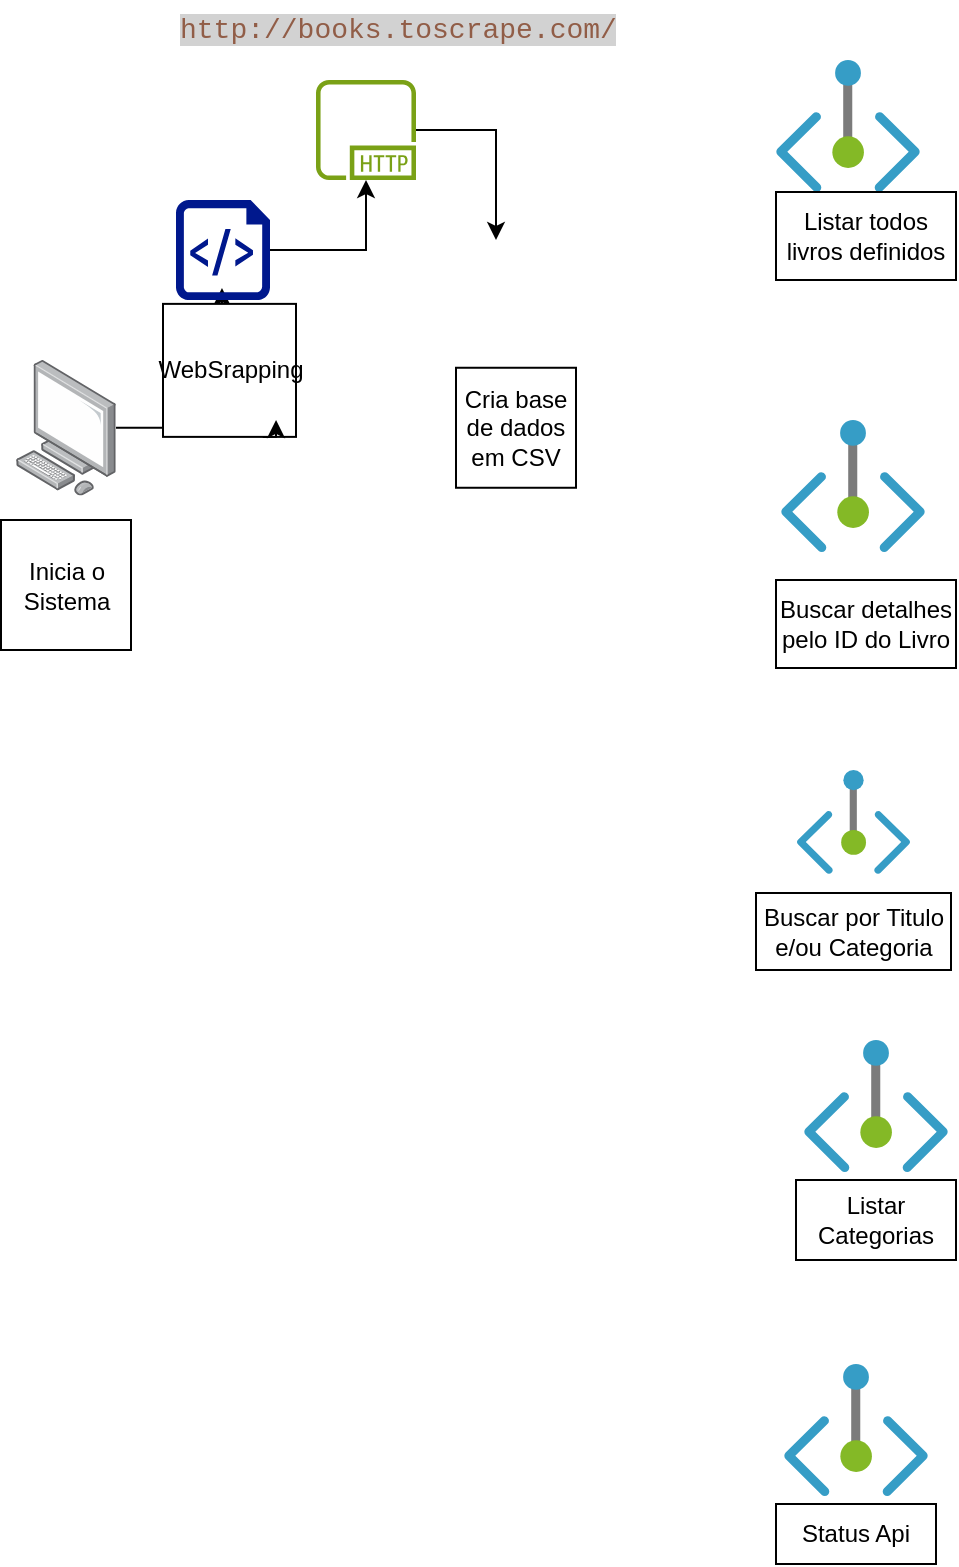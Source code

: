 <mxfile version="28.0.7">
  <diagram name="Página-1" id="dUXgnm7yONLz69N2s4dn">
    <mxGraphModel dx="1797" dy="959" grid="1" gridSize="10" guides="1" tooltips="1" connect="1" arrows="1" fold="1" page="1" pageScale="1" pageWidth="1169" pageHeight="1654" math="0" shadow="0">
      <root>
        <mxCell id="0" />
        <mxCell id="1" parent="0" />
        <mxCell id="Ir2DKbdVODXzLXh9O0Dr-15" style="edgeStyle=orthogonalEdgeStyle;rounded=0;orthogonalLoop=1;jettySize=auto;html=1;entryX=0.489;entryY=0.88;entryDx=0;entryDy=0;entryPerimeter=0;" edge="1" parent="1" source="Ir2DKbdVODXzLXh9O0Dr-10" target="Ir2DKbdVODXzLXh9O0Dr-13">
          <mxGeometry relative="1" as="geometry" />
        </mxCell>
        <mxCell id="Ir2DKbdVODXzLXh9O0Dr-10" value="" style="image;points=[];aspect=fixed;html=1;align=center;shadow=0;dashed=0;image=img/lib/allied_telesis/computer_and_terminals/Personal_Computer.svg;" vertex="1" parent="1">
          <mxGeometry x="60" y="280" width="50" height="67.76" as="geometry" />
        </mxCell>
        <mxCell id="Ir2DKbdVODXzLXh9O0Dr-16" style="edgeStyle=orthogonalEdgeStyle;rounded=0;orthogonalLoop=1;jettySize=auto;html=1;" edge="1" parent="1" source="Ir2DKbdVODXzLXh9O0Dr-11" target="Ir2DKbdVODXzLXh9O0Dr-14">
          <mxGeometry relative="1" as="geometry">
            <mxPoint x="360" y="200" as="targetPoint" />
          </mxGeometry>
        </mxCell>
        <mxCell id="Ir2DKbdVODXzLXh9O0Dr-11" value="" style="sketch=0;outlineConnect=0;fontColor=#232F3E;gradientColor=none;fillColor=#7AA116;strokeColor=none;dashed=0;verticalLabelPosition=bottom;verticalAlign=top;align=center;html=1;fontSize=12;fontStyle=0;aspect=fixed;pointerEvents=1;shape=mxgraph.aws4.http_protocol;" vertex="1" parent="1">
          <mxGeometry x="210" y="140" width="50" height="50" as="geometry" />
        </mxCell>
        <mxCell id="Ir2DKbdVODXzLXh9O0Dr-17" style="edgeStyle=orthogonalEdgeStyle;rounded=0;orthogonalLoop=1;jettySize=auto;html=1;" edge="1" parent="1" source="Ir2DKbdVODXzLXh9O0Dr-13" target="Ir2DKbdVODXzLXh9O0Dr-11">
          <mxGeometry relative="1" as="geometry" />
        </mxCell>
        <mxCell id="Ir2DKbdVODXzLXh9O0Dr-13" value="" style="sketch=0;aspect=fixed;pointerEvents=1;shadow=0;dashed=0;html=1;strokeColor=none;labelPosition=center;verticalLabelPosition=bottom;verticalAlign=top;align=center;fillColor=#00188D;shape=mxgraph.azure.script_file" vertex="1" parent="1">
          <mxGeometry x="140" y="200" width="47" height="50" as="geometry" />
        </mxCell>
        <mxCell id="Ir2DKbdVODXzLXh9O0Dr-30" value="" style="group" vertex="1" connectable="0" parent="1">
          <mxGeometry x="430" y="475" width="97.5" height="110" as="geometry" />
        </mxCell>
        <mxCell id="Ir2DKbdVODXzLXh9O0Dr-22" value="" style="image;aspect=fixed;html=1;points=[];align=center;fontSize=12;image=img/lib/azure2/networking/Private_Endpoint.svg;" vertex="1" parent="Ir2DKbdVODXzLXh9O0Dr-30">
          <mxGeometry x="20.461" y="10" width="56.571" height="51.857" as="geometry" />
        </mxCell>
        <mxCell id="Ir2DKbdVODXzLXh9O0Dr-28" value="Buscar por Titulo e/ou Categoria" style="rounded=0;whiteSpace=wrap;html=1;" vertex="1" parent="Ir2DKbdVODXzLXh9O0Dr-30">
          <mxGeometry y="71.5" width="97.5" height="38.5" as="geometry" />
        </mxCell>
        <mxCell id="Ir2DKbdVODXzLXh9O0Dr-31" value="" style="group" vertex="1" connectable="0" parent="1">
          <mxGeometry x="440" y="310" width="90" height="124" as="geometry" />
        </mxCell>
        <mxCell id="Ir2DKbdVODXzLXh9O0Dr-21" value="" style="image;aspect=fixed;html=1;points=[];align=center;fontSize=12;image=img/lib/azure2/networking/Private_Endpoint.svg;" vertex="1" parent="Ir2DKbdVODXzLXh9O0Dr-31">
          <mxGeometry x="2.5" width="72" height="66" as="geometry" />
        </mxCell>
        <mxCell id="Ir2DKbdVODXzLXh9O0Dr-29" value="Buscar detalhes pelo ID do Livro" style="rounded=0;whiteSpace=wrap;html=1;" vertex="1" parent="Ir2DKbdVODXzLXh9O0Dr-31">
          <mxGeometry y="80" width="90" height="44" as="geometry" />
        </mxCell>
        <mxCell id="Ir2DKbdVODXzLXh9O0Dr-33" value="" style="group" vertex="1" connectable="0" parent="1">
          <mxGeometry x="450" y="610" width="80" height="120" as="geometry" />
        </mxCell>
        <mxCell id="Ir2DKbdVODXzLXh9O0Dr-23" value="" style="image;aspect=fixed;html=1;points=[];align=center;fontSize=12;image=img/lib/azure2/networking/Private_Endpoint.svg;" vertex="1" parent="Ir2DKbdVODXzLXh9O0Dr-33">
          <mxGeometry x="4" y="10" width="72" height="66" as="geometry" />
        </mxCell>
        <mxCell id="Ir2DKbdVODXzLXh9O0Dr-26" value="Listar Categorias" style="rounded=0;whiteSpace=wrap;html=1;" vertex="1" parent="Ir2DKbdVODXzLXh9O0Dr-33">
          <mxGeometry y="80" width="80" height="40" as="geometry" />
        </mxCell>
        <mxCell id="Ir2DKbdVODXzLXh9O0Dr-34" value="" style="group" vertex="1" connectable="0" parent="1">
          <mxGeometry x="440" y="772" width="80" height="110" as="geometry" />
        </mxCell>
        <mxCell id="Ir2DKbdVODXzLXh9O0Dr-24" value="" style="image;aspect=fixed;html=1;points=[];align=center;fontSize=12;image=img/lib/azure2/networking/Private_Endpoint.svg;" vertex="1" parent="Ir2DKbdVODXzLXh9O0Dr-34">
          <mxGeometry x="4" y="10" width="72" height="66" as="geometry" />
        </mxCell>
        <mxCell id="Ir2DKbdVODXzLXh9O0Dr-25" value="Status Api" style="rounded=0;whiteSpace=wrap;html=1;" vertex="1" parent="Ir2DKbdVODXzLXh9O0Dr-34">
          <mxGeometry y="80" width="80" height="30" as="geometry" />
        </mxCell>
        <mxCell id="Ir2DKbdVODXzLXh9O0Dr-35" value="" style="group" vertex="1" connectable="0" parent="1">
          <mxGeometry x="440" y="130" width="90" height="110" as="geometry" />
        </mxCell>
        <mxCell id="Ir2DKbdVODXzLXh9O0Dr-18" value="" style="image;aspect=fixed;html=1;points=[];align=center;fontSize=12;image=img/lib/azure2/networking/Private_Endpoint.svg;" vertex="1" parent="Ir2DKbdVODXzLXh9O0Dr-35">
          <mxGeometry width="72" height="66" as="geometry" />
        </mxCell>
        <mxCell id="Ir2DKbdVODXzLXh9O0Dr-27" value="Listar todos livros definidos" style="rounded=0;whiteSpace=wrap;html=1;" vertex="1" parent="Ir2DKbdVODXzLXh9O0Dr-35">
          <mxGeometry y="66" width="90" height="44" as="geometry" />
        </mxCell>
        <mxCell id="Ir2DKbdVODXzLXh9O0Dr-37" value="" style="group" vertex="1" connectable="0" parent="1">
          <mxGeometry x="270" y="220" width="70" height="123.88" as="geometry" />
        </mxCell>
        <mxCell id="Ir2DKbdVODXzLXh9O0Dr-14" value="" style="shape=image;html=1;verticalAlign=top;verticalLabelPosition=bottom;labelBackgroundColor=#ffffff;imageAspect=0;aspect=fixed;image=https://icons.diagrams.net/icon-cache1/Document_icons-2697/647702-excel-1195.svg" vertex="1" parent="Ir2DKbdVODXzLXh9O0Dr-37">
          <mxGeometry width="60" height="60" as="geometry" />
        </mxCell>
        <mxCell id="Ir2DKbdVODXzLXh9O0Dr-36" value="Cria base de dados em CSV" style="whiteSpace=wrap;html=1;aspect=fixed;" vertex="1" parent="Ir2DKbdVODXzLXh9O0Dr-37">
          <mxGeometry x="10" y="63.88" width="60" height="60" as="geometry" />
        </mxCell>
        <mxCell id="Ir2DKbdVODXzLXh9O0Dr-38" value="Inicia o Sistema" style="whiteSpace=wrap;html=1;aspect=fixed;" vertex="1" parent="1">
          <mxGeometry x="52.5" y="360" width="65" height="65" as="geometry" />
        </mxCell>
        <mxCell id="Ir2DKbdVODXzLXh9O0Dr-41" value="WebSrapping" style="whiteSpace=wrap;html=1;aspect=fixed;" vertex="1" parent="1">
          <mxGeometry x="133.5" y="251.94" width="66.5" height="66.5" as="geometry" />
        </mxCell>
        <mxCell id="Ir2DKbdVODXzLXh9O0Dr-42" style="edgeStyle=orthogonalEdgeStyle;rounded=0;orthogonalLoop=1;jettySize=auto;html=1;exitX=0.75;exitY=1;exitDx=0;exitDy=0;entryX=0.85;entryY=0.873;entryDx=0;entryDy=0;entryPerimeter=0;" edge="1" parent="1" source="Ir2DKbdVODXzLXh9O0Dr-41" target="Ir2DKbdVODXzLXh9O0Dr-41">
          <mxGeometry relative="1" as="geometry" />
        </mxCell>
        <UserObject label="&lt;span style=&quot;color: rgb(145, 93, 71); font-family: Consolas, &amp;quot;Courier New&amp;quot;, monospace; font-size: 14px; font-style: normal; font-variant-ligatures: normal; font-variant-caps: normal; font-weight: 400; letter-spacing: normal; orphans: 2; text-align: center; text-indent: 0px; text-transform: none; widows: 2; word-spacing: 0px; -webkit-text-stroke-width: 0px; white-space: pre; background-color: rgb(210, 210, 210); text-decoration-thickness: initial; text-decoration-style: initial; text-decoration-color: initial; display: inline !important; float: none;&quot;&gt;http://books.toscrape.com/&lt;/span&gt;" link="&lt;span style=&quot;color: rgb(145, 93, 71); font-family: Consolas, &amp;quot;Courier New&amp;quot;, monospace; font-size: 14px; font-style: normal; font-variant-ligatures: normal; font-variant-caps: normal; font-weight: 400; letter-spacing: normal; orphans: 2; text-align: center; text-indent: 0px; text-transform: none; widows: 2; word-spacing: 0px; -webkit-text-stroke-width: 0px; white-space: pre; background-color: rgb(210, 210, 210); text-decoration-thickness: initial; text-decoration-style: initial; text-decoration-color: initial; display: inline !important; float: none;&quot;&gt;http://books.toscrape.com/&lt;/span&gt;" id="Ir2DKbdVODXzLXh9O0Dr-45">
          <mxCell style="text;whiteSpace=wrap;html=1;" vertex="1" parent="1">
            <mxGeometry x="140" y="100" width="230" height="40" as="geometry" />
          </mxCell>
        </UserObject>
      </root>
    </mxGraphModel>
  </diagram>
</mxfile>
